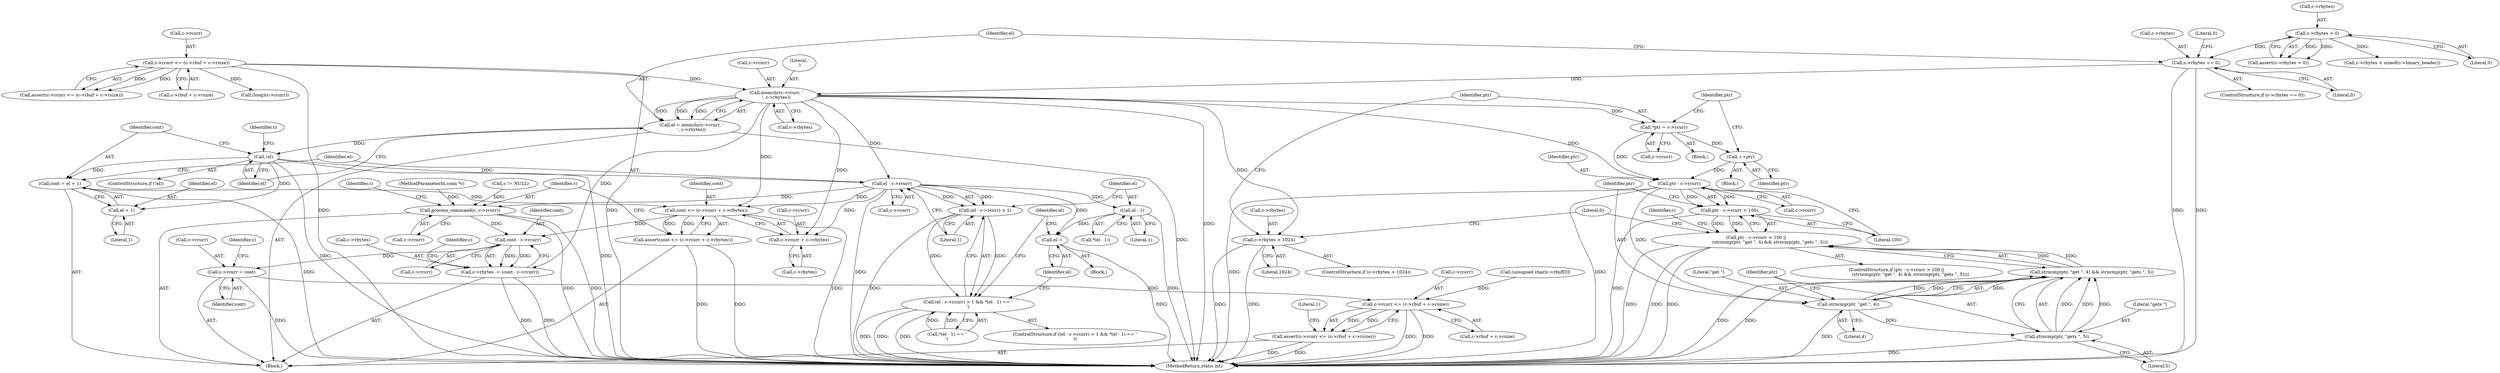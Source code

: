 digraph "0_memcached_d9cd01ede97f4145af9781d448c62a3318952719@API" {
"1000484" [label="(Call,memchr(c->rcurr, '\n', c->rbytes))"];
"1000115" [label="(Call,c->rcurr <= (c->rbuf + c->rsize))"];
"1000475" [label="(Call,c->rbytes == 0)"];
"1000127" [label="(Call,c->rbytes > 0)"];
"1000482" [label="(Call,el = memchr(c->rcurr, '\n', c->rbytes))"];
"1000493" [label="(Call,!el)"];
"1000543" [label="(Call,cont = el + 1)"];
"1000571" [label="(Call,cont <= (c->rcurr + c->rbytes))"];
"1000570" [label="(Call,assert(cont <= (c->rcurr + c->rbytes)))"];
"1000589" [label="(Call,cont - c->rcurr)"];
"1000585" [label="(Call,c->rbytes -= (cont - c->rcurr))"];
"1000594" [label="(Call,c->rcurr = cont)"];
"1000600" [label="(Call,c->rcurr <= (c->rbuf + c->rsize))"];
"1000599" [label="(Call,assert(c->rcurr <= (c->rbuf + c->rsize)))"];
"1000545" [label="(Call,el + 1)"];
"1000551" [label="(Call,el - c->rcurr)"];
"1000550" [label="(Call,(el - c->rcurr) > 1)"];
"1000549" [label="(Call,(el - c->rcurr) > 1 && *(el - 1) == '\r')"];
"1000559" [label="(Call,el - 1)"];
"1000564" [label="(Call,el--)"];
"1000573" [label="(Call,c->rcurr + c->rbytes)"];
"1000580" [label="(Call,process_command(c, c->rcurr))"];
"1000497" [label="(Call,c->rbytes > 1024)"];
"1000504" [label="(Call,*ptr = c->rcurr)"];
"1000515" [label="(Call,++ptr)"];
"1000520" [label="(Call,ptr - c->rcurr)"];
"1000519" [label="(Call,ptr - c->rcurr > 100)"];
"1000518" [label="(Call,ptr - c->rcurr > 100 ||\n                    (strncmp(ptr, \"get \", 4) && strncmp(ptr, \"gets \", 5)))"];
"1000527" [label="(Call,strncmp(ptr, \"get \", 4))"];
"1000526" [label="(Call,strncmp(ptr, \"get \", 4) && strncmp(ptr, \"gets \", 5))"];
"1000531" [label="(Call,strncmp(ptr, \"gets \", 5))"];
"1000530" [label="(Literal,4)"];
"1000481" [label="(Literal,0)"];
"1000586" [label="(Call,c->rbytes)"];
"1000211" [label="(Call,(long)(c->rcurr))"];
"1000119" [label="(Call,c->rbuf + c->rsize)"];
"1000484" [label="(Call,memchr(c->rcurr, '\n', c->rbytes))"];
"1000520" [label="(Call,ptr - c->rcurr)"];
"1000581" [label="(Identifier,c)"];
"1000585" [label="(Call,c->rbytes -= (cont - c->rcurr))"];
"1000533" [label="(Literal,\"gets \")"];
"1000556" [label="(Literal,1)"];
"1000527" [label="(Call,strncmp(ptr, \"get \", 4))"];
"1000514" [label="(Block,)"];
"1000522" [label="(Call,c->rcurr)"];
"1000126" [label="(Call,assert(c->rbytes > 0))"];
"1000582" [label="(Call,c->rcurr)"];
"1000497" [label="(Call,c->rbytes > 1024)"];
"1000128" [label="(Call,c->rbytes)"];
"1000485" [label="(Call,c->rcurr)"];
"1000612" [label="(Literal,1)"];
"1000551" [label="(Call,el - c->rcurr)"];
"1000493" [label="(Call,!el)"];
"1000483" [label="(Identifier,el)"];
"1000501" [label="(Literal,1024)"];
"1000489" [label="(Call,c->rbytes)"];
"1000195" [label="(Call,c->rbytes < sizeof(c->binary_header))"];
"1000590" [label="(Identifier,cont)"];
"1000601" [label="(Call,c->rcurr)"];
"1000604" [label="(Call,c->rbuf + c->rsize)"];
"1000529" [label="(Literal,\"get \")"];
"1000534" [label="(Literal,5)"];
"1000559" [label="(Call,el - 1)"];
"1000545" [label="(Call,el + 1)"];
"1000518" [label="(Call,ptr - c->rcurr > 100 ||\n                    (strncmp(ptr, \"get \", 4) && strncmp(ptr, \"gets \", 5)))"];
"1000544" [label="(Identifier,cont)"];
"1000515" [label="(Call,++ptr)"];
"1000589" [label="(Call,cont - c->rcurr)"];
"1000115" [label="(Call,c->rcurr <= (c->rbuf + c->rsize))"];
"1000568" [label="(Identifier,el)"];
"1000471" [label="(Block,)"];
"1000499" [label="(Identifier,c)"];
"1000571" [label="(Call,cont <= (c->rcurr + c->rbytes))"];
"1000528" [label="(Identifier,ptr)"];
"1000116" [label="(Call,c->rcurr)"];
"1000549" [label="(Call,(el - c->rcurr) > 1 && *(el - 1) == '\r')"];
"1000547" [label="(Literal,1)"];
"1000476" [label="(Call,c->rbytes)"];
"1000108" [label="(MethodParameterIn,conn *c)"];
"1000577" [label="(Call,c->rbytes)"];
"1000572" [label="(Identifier,cont)"];
"1000594" [label="(Call,c->rcurr = cont)"];
"1000111" [label="(Call,c != NULL)"];
"1000512" [label="(Identifier,ptr)"];
"1000494" [label="(Identifier,el)"];
"1000552" [label="(Identifier,el)"];
"1000526" [label="(Call,strncmp(ptr, \"get \", 4) && strncmp(ptr, \"gets \", 5))"];
"1000519" [label="(Call,ptr - c->rcurr > 100)"];
"1000598" [label="(Identifier,cont)"];
"1000599" [label="(Call,assert(c->rcurr <= (c->rbuf + c->rsize)))"];
"1000591" [label="(Call,c->rcurr)"];
"1000580" [label="(Call,process_command(c, c->rcurr))"];
"1000537" [label="(Identifier,c)"];
"1000558" [label="(Call,*(el - 1))"];
"1000550" [label="(Call,(el - c->rcurr) > 1)"];
"1000504" [label="(Call,*ptr = c->rcurr)"];
"1000525" [label="(Literal,100)"];
"1000147" [label="(Call,(unsigned char)c->rbuf[0])"];
"1000595" [label="(Call,c->rcurr)"];
"1000517" [label="(ControlStructure,if (ptr - c->rcurr > 100 ||\n                    (strncmp(ptr, \"get \", 4) && strncmp(ptr, \"gets \", 5))))"];
"1000475" [label="(Call,c->rbytes == 0)"];
"1000474" [label="(ControlStructure,if (c->rbytes == 0))"];
"1000560" [label="(Identifier,el)"];
"1000506" [label="(Call,c->rcurr)"];
"1000492" [label="(ControlStructure,if (!el))"];
"1000127" [label="(Call,c->rbytes > 0)"];
"1000561" [label="(Literal,1)"];
"1000557" [label="(Call,*(el - 1) == '\r')"];
"1000553" [label="(Call,c->rcurr)"];
"1000505" [label="(Identifier,ptr)"];
"1000502" [label="(Block,)"];
"1000543" [label="(Call,cont = el + 1)"];
"1000573" [label="(Call,c->rcurr + c->rbytes)"];
"1000596" [label="(Identifier,c)"];
"1000498" [label="(Call,c->rbytes)"];
"1000482" [label="(Call,el = memchr(c->rcurr, '\n', c->rbytes))"];
"1000114" [label="(Call,assert(c->rcurr <= (c->rbuf + c->rsize)))"];
"1000516" [label="(Identifier,ptr)"];
"1000563" [label="(Block,)"];
"1000531" [label="(Call,strncmp(ptr, \"gets \", 5))"];
"1000532" [label="(Identifier,ptr)"];
"1000546" [label="(Identifier,el)"];
"1000479" [label="(Literal,0)"];
"1000613" [label="(MethodReturn,static int)"];
"1000488" [label="(Literal,'\n')"];
"1000548" [label="(ControlStructure,if ((el - c->rcurr) > 1 && *(el - 1) == '\r'))"];
"1000565" [label="(Identifier,el)"];
"1000602" [label="(Identifier,c)"];
"1000564" [label="(Call,el--)"];
"1000574" [label="(Call,c->rcurr)"];
"1000521" [label="(Identifier,ptr)"];
"1000496" [label="(ControlStructure,if (c->rbytes > 1024))"];
"1000542" [label="(Literal,0)"];
"1000570" [label="(Call,assert(cont <= (c->rcurr + c->rbytes)))"];
"1000587" [label="(Identifier,c)"];
"1000131" [label="(Literal,0)"];
"1000600" [label="(Call,c->rcurr <= (c->rbuf + c->rsize))"];
"1000484" -> "1000482"  [label="AST: "];
"1000484" -> "1000489"  [label="CFG: "];
"1000485" -> "1000484"  [label="AST: "];
"1000488" -> "1000484"  [label="AST: "];
"1000489" -> "1000484"  [label="AST: "];
"1000482" -> "1000484"  [label="CFG: "];
"1000484" -> "1000613"  [label="DDG: "];
"1000484" -> "1000482"  [label="DDG: "];
"1000484" -> "1000482"  [label="DDG: "];
"1000484" -> "1000482"  [label="DDG: "];
"1000115" -> "1000484"  [label="DDG: "];
"1000475" -> "1000484"  [label="DDG: "];
"1000484" -> "1000497"  [label="DDG: "];
"1000484" -> "1000504"  [label="DDG: "];
"1000484" -> "1000520"  [label="DDG: "];
"1000484" -> "1000551"  [label="DDG: "];
"1000484" -> "1000571"  [label="DDG: "];
"1000484" -> "1000573"  [label="DDG: "];
"1000484" -> "1000585"  [label="DDG: "];
"1000115" -> "1000114"  [label="AST: "];
"1000115" -> "1000119"  [label="CFG: "];
"1000116" -> "1000115"  [label="AST: "];
"1000119" -> "1000115"  [label="AST: "];
"1000114" -> "1000115"  [label="CFG: "];
"1000115" -> "1000613"  [label="DDG: "];
"1000115" -> "1000613"  [label="DDG: "];
"1000115" -> "1000114"  [label="DDG: "];
"1000115" -> "1000114"  [label="DDG: "];
"1000115" -> "1000211"  [label="DDG: "];
"1000475" -> "1000474"  [label="AST: "];
"1000475" -> "1000479"  [label="CFG: "];
"1000476" -> "1000475"  [label="AST: "];
"1000479" -> "1000475"  [label="AST: "];
"1000481" -> "1000475"  [label="CFG: "];
"1000483" -> "1000475"  [label="CFG: "];
"1000475" -> "1000613"  [label="DDG: "];
"1000475" -> "1000613"  [label="DDG: "];
"1000127" -> "1000475"  [label="DDG: "];
"1000127" -> "1000126"  [label="AST: "];
"1000127" -> "1000131"  [label="CFG: "];
"1000128" -> "1000127"  [label="AST: "];
"1000131" -> "1000127"  [label="AST: "];
"1000126" -> "1000127"  [label="CFG: "];
"1000127" -> "1000126"  [label="DDG: "];
"1000127" -> "1000126"  [label="DDG: "];
"1000127" -> "1000195"  [label="DDG: "];
"1000482" -> "1000471"  [label="AST: "];
"1000483" -> "1000482"  [label="AST: "];
"1000494" -> "1000482"  [label="CFG: "];
"1000482" -> "1000613"  [label="DDG: "];
"1000482" -> "1000493"  [label="DDG: "];
"1000493" -> "1000492"  [label="AST: "];
"1000493" -> "1000494"  [label="CFG: "];
"1000494" -> "1000493"  [label="AST: "];
"1000499" -> "1000493"  [label="CFG: "];
"1000544" -> "1000493"  [label="CFG: "];
"1000493" -> "1000613"  [label="DDG: "];
"1000493" -> "1000613"  [label="DDG: "];
"1000493" -> "1000543"  [label="DDG: "];
"1000493" -> "1000545"  [label="DDG: "];
"1000493" -> "1000551"  [label="DDG: "];
"1000543" -> "1000471"  [label="AST: "];
"1000543" -> "1000545"  [label="CFG: "];
"1000544" -> "1000543"  [label="AST: "];
"1000545" -> "1000543"  [label="AST: "];
"1000552" -> "1000543"  [label="CFG: "];
"1000543" -> "1000613"  [label="DDG: "];
"1000543" -> "1000571"  [label="DDG: "];
"1000571" -> "1000570"  [label="AST: "];
"1000571" -> "1000573"  [label="CFG: "];
"1000572" -> "1000571"  [label="AST: "];
"1000573" -> "1000571"  [label="AST: "];
"1000570" -> "1000571"  [label="CFG: "];
"1000571" -> "1000613"  [label="DDG: "];
"1000571" -> "1000570"  [label="DDG: "];
"1000571" -> "1000570"  [label="DDG: "];
"1000551" -> "1000571"  [label="DDG: "];
"1000571" -> "1000589"  [label="DDG: "];
"1000570" -> "1000471"  [label="AST: "];
"1000581" -> "1000570"  [label="CFG: "];
"1000570" -> "1000613"  [label="DDG: "];
"1000570" -> "1000613"  [label="DDG: "];
"1000589" -> "1000585"  [label="AST: "];
"1000589" -> "1000591"  [label="CFG: "];
"1000590" -> "1000589"  [label="AST: "];
"1000591" -> "1000589"  [label="AST: "];
"1000585" -> "1000589"  [label="CFG: "];
"1000589" -> "1000585"  [label="DDG: "];
"1000589" -> "1000585"  [label="DDG: "];
"1000580" -> "1000589"  [label="DDG: "];
"1000589" -> "1000594"  [label="DDG: "];
"1000585" -> "1000471"  [label="AST: "];
"1000586" -> "1000585"  [label="AST: "];
"1000596" -> "1000585"  [label="CFG: "];
"1000585" -> "1000613"  [label="DDG: "];
"1000585" -> "1000613"  [label="DDG: "];
"1000594" -> "1000471"  [label="AST: "];
"1000594" -> "1000598"  [label="CFG: "];
"1000595" -> "1000594"  [label="AST: "];
"1000598" -> "1000594"  [label="AST: "];
"1000602" -> "1000594"  [label="CFG: "];
"1000594" -> "1000613"  [label="DDG: "];
"1000594" -> "1000600"  [label="DDG: "];
"1000600" -> "1000599"  [label="AST: "];
"1000600" -> "1000604"  [label="CFG: "];
"1000601" -> "1000600"  [label="AST: "];
"1000604" -> "1000600"  [label="AST: "];
"1000599" -> "1000600"  [label="CFG: "];
"1000600" -> "1000613"  [label="DDG: "];
"1000600" -> "1000613"  [label="DDG: "];
"1000600" -> "1000599"  [label="DDG: "];
"1000600" -> "1000599"  [label="DDG: "];
"1000147" -> "1000600"  [label="DDG: "];
"1000599" -> "1000471"  [label="AST: "];
"1000612" -> "1000599"  [label="CFG: "];
"1000599" -> "1000613"  [label="DDG: "];
"1000599" -> "1000613"  [label="DDG: "];
"1000545" -> "1000547"  [label="CFG: "];
"1000546" -> "1000545"  [label="AST: "];
"1000547" -> "1000545"  [label="AST: "];
"1000551" -> "1000550"  [label="AST: "];
"1000551" -> "1000553"  [label="CFG: "];
"1000552" -> "1000551"  [label="AST: "];
"1000553" -> "1000551"  [label="AST: "];
"1000556" -> "1000551"  [label="CFG: "];
"1000551" -> "1000613"  [label="DDG: "];
"1000551" -> "1000550"  [label="DDG: "];
"1000551" -> "1000550"  [label="DDG: "];
"1000551" -> "1000559"  [label="DDG: "];
"1000551" -> "1000564"  [label="DDG: "];
"1000551" -> "1000573"  [label="DDG: "];
"1000551" -> "1000580"  [label="DDG: "];
"1000550" -> "1000549"  [label="AST: "];
"1000550" -> "1000556"  [label="CFG: "];
"1000556" -> "1000550"  [label="AST: "];
"1000560" -> "1000550"  [label="CFG: "];
"1000549" -> "1000550"  [label="CFG: "];
"1000550" -> "1000613"  [label="DDG: "];
"1000550" -> "1000549"  [label="DDG: "];
"1000550" -> "1000549"  [label="DDG: "];
"1000549" -> "1000548"  [label="AST: "];
"1000549" -> "1000557"  [label="CFG: "];
"1000557" -> "1000549"  [label="AST: "];
"1000565" -> "1000549"  [label="CFG: "];
"1000568" -> "1000549"  [label="CFG: "];
"1000549" -> "1000613"  [label="DDG: "];
"1000549" -> "1000613"  [label="DDG: "];
"1000549" -> "1000613"  [label="DDG: "];
"1000557" -> "1000549"  [label="DDG: "];
"1000557" -> "1000549"  [label="DDG: "];
"1000559" -> "1000558"  [label="AST: "];
"1000559" -> "1000561"  [label="CFG: "];
"1000560" -> "1000559"  [label="AST: "];
"1000561" -> "1000559"  [label="AST: "];
"1000558" -> "1000559"  [label="CFG: "];
"1000559" -> "1000613"  [label="DDG: "];
"1000559" -> "1000564"  [label="DDG: "];
"1000564" -> "1000563"  [label="AST: "];
"1000564" -> "1000565"  [label="CFG: "];
"1000565" -> "1000564"  [label="AST: "];
"1000568" -> "1000564"  [label="CFG: "];
"1000564" -> "1000613"  [label="DDG: "];
"1000573" -> "1000577"  [label="CFG: "];
"1000574" -> "1000573"  [label="AST: "];
"1000577" -> "1000573"  [label="AST: "];
"1000580" -> "1000471"  [label="AST: "];
"1000580" -> "1000582"  [label="CFG: "];
"1000581" -> "1000580"  [label="AST: "];
"1000582" -> "1000580"  [label="AST: "];
"1000587" -> "1000580"  [label="CFG: "];
"1000580" -> "1000613"  [label="DDG: "];
"1000580" -> "1000613"  [label="DDG: "];
"1000111" -> "1000580"  [label="DDG: "];
"1000108" -> "1000580"  [label="DDG: "];
"1000497" -> "1000496"  [label="AST: "];
"1000497" -> "1000501"  [label="CFG: "];
"1000498" -> "1000497"  [label="AST: "];
"1000501" -> "1000497"  [label="AST: "];
"1000505" -> "1000497"  [label="CFG: "];
"1000542" -> "1000497"  [label="CFG: "];
"1000497" -> "1000613"  [label="DDG: "];
"1000497" -> "1000613"  [label="DDG: "];
"1000504" -> "1000502"  [label="AST: "];
"1000504" -> "1000506"  [label="CFG: "];
"1000505" -> "1000504"  [label="AST: "];
"1000506" -> "1000504"  [label="AST: "];
"1000512" -> "1000504"  [label="CFG: "];
"1000504" -> "1000515"  [label="DDG: "];
"1000504" -> "1000520"  [label="DDG: "];
"1000515" -> "1000514"  [label="AST: "];
"1000515" -> "1000516"  [label="CFG: "];
"1000516" -> "1000515"  [label="AST: "];
"1000512" -> "1000515"  [label="CFG: "];
"1000515" -> "1000520"  [label="DDG: "];
"1000520" -> "1000519"  [label="AST: "];
"1000520" -> "1000522"  [label="CFG: "];
"1000521" -> "1000520"  [label="AST: "];
"1000522" -> "1000520"  [label="AST: "];
"1000525" -> "1000520"  [label="CFG: "];
"1000520" -> "1000613"  [label="DDG: "];
"1000520" -> "1000613"  [label="DDG: "];
"1000520" -> "1000519"  [label="DDG: "];
"1000520" -> "1000519"  [label="DDG: "];
"1000520" -> "1000527"  [label="DDG: "];
"1000519" -> "1000518"  [label="AST: "];
"1000519" -> "1000525"  [label="CFG: "];
"1000525" -> "1000519"  [label="AST: "];
"1000528" -> "1000519"  [label="CFG: "];
"1000518" -> "1000519"  [label="CFG: "];
"1000519" -> "1000613"  [label="DDG: "];
"1000519" -> "1000518"  [label="DDG: "];
"1000519" -> "1000518"  [label="DDG: "];
"1000518" -> "1000517"  [label="AST: "];
"1000518" -> "1000526"  [label="CFG: "];
"1000526" -> "1000518"  [label="AST: "];
"1000537" -> "1000518"  [label="CFG: "];
"1000542" -> "1000518"  [label="CFG: "];
"1000518" -> "1000613"  [label="DDG: "];
"1000518" -> "1000613"  [label="DDG: "];
"1000518" -> "1000613"  [label="DDG: "];
"1000526" -> "1000518"  [label="DDG: "];
"1000526" -> "1000518"  [label="DDG: "];
"1000527" -> "1000526"  [label="AST: "];
"1000527" -> "1000530"  [label="CFG: "];
"1000528" -> "1000527"  [label="AST: "];
"1000529" -> "1000527"  [label="AST: "];
"1000530" -> "1000527"  [label="AST: "];
"1000532" -> "1000527"  [label="CFG: "];
"1000526" -> "1000527"  [label="CFG: "];
"1000527" -> "1000613"  [label="DDG: "];
"1000527" -> "1000526"  [label="DDG: "];
"1000527" -> "1000526"  [label="DDG: "];
"1000527" -> "1000526"  [label="DDG: "];
"1000527" -> "1000531"  [label="DDG: "];
"1000526" -> "1000531"  [label="CFG: "];
"1000531" -> "1000526"  [label="AST: "];
"1000526" -> "1000613"  [label="DDG: "];
"1000526" -> "1000613"  [label="DDG: "];
"1000531" -> "1000526"  [label="DDG: "];
"1000531" -> "1000526"  [label="DDG: "];
"1000531" -> "1000526"  [label="DDG: "];
"1000531" -> "1000534"  [label="CFG: "];
"1000532" -> "1000531"  [label="AST: "];
"1000533" -> "1000531"  [label="AST: "];
"1000534" -> "1000531"  [label="AST: "];
"1000531" -> "1000613"  [label="DDG: "];
}
